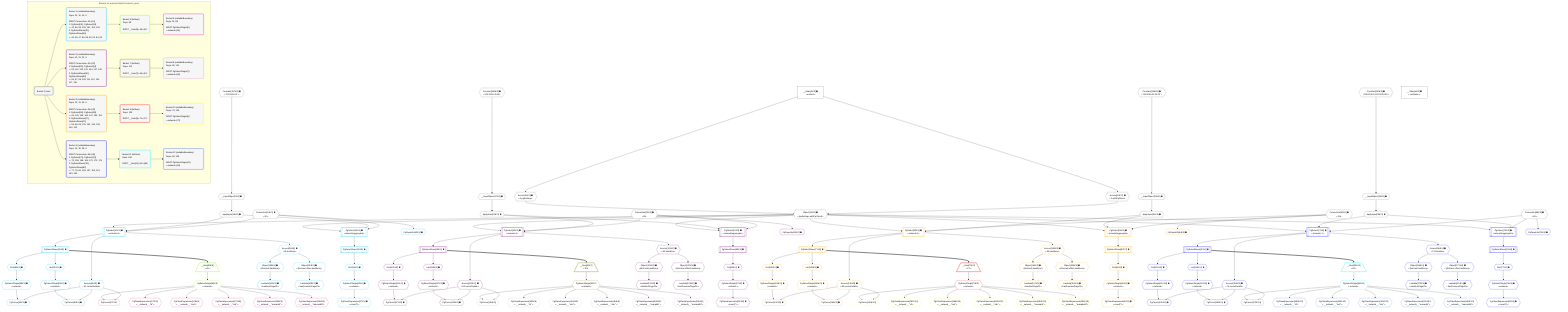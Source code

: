 %%{init: {'themeVariables': { 'fontSize': '12px'}}}%%
graph TD
    classDef path fill:#eee,stroke:#000,color:#000
    classDef plan fill:#fff,stroke-width:1px,color:#000
    classDef itemplan fill:#fff,stroke-width:2px,color:#000
    classDef unbatchedplan fill:#dff,stroke-width:1px,color:#000
    classDef sideeffectplan fill:#fcc,stroke-width:2px,color:#000
    classDef bucket fill:#f6f6f6,color:#000,stroke-width:2px,text-align:left


    %% plan dependencies
    __InputObject7{{"__InputObject[7∈0] ➊"}}:::plan
    Constant197{{"Constant[197∈0] ➊<br />ᐸ'192.168.0.0'ᐳ"}}:::plan
    Constant197 --> __InputObject7
    Object13{{"Object[13∈0] ➊<br />ᐸ{pgSettings,withPgClient}ᐳ"}}:::plan
    Access11{{"Access[11∈0] ➊<br />ᐸ2.pgSettingsᐳ"}}:::plan
    Access12{{"Access[12∈0] ➊<br />ᐸ2.withPgClientᐳ"}}:::plan
    Access11 & Access12 --> Object13
    __InputObject17{{"__InputObject[17∈0] ➊"}}:::plan
    Constant198{{"Constant[198∈0] ➊<br />ᐸ'192.168.0.0/16'ᐳ"}}:::plan
    Constant198 --> __InputObject17
    __InputObject25{{"__InputObject[25∈0] ➊"}}:::plan
    Constant199{{"Constant[199∈0] ➊<br />ᐸ'08:00:2b:01:02:03'ᐳ"}}:::plan
    Constant199 --> __InputObject25
    __InputObject33{{"__InputObject[33∈0] ➊"}}:::plan
    Constant200{{"Constant[200∈0] ➊<br />ᐸ'08:00:2b:01:02:03:04:05'ᐳ"}}:::plan
    Constant200 --> __InputObject33
    __Value2["__Value[2∈0] ➊<br />ᐸcontextᐳ"]:::plan
    __Value2 --> Access11
    __Value2 --> Access12
    ApplyInput15{{"ApplyInput[15∈0] ➊"}}:::plan
    __InputObject7 --> ApplyInput15
    ApplyInput23{{"ApplyInput[23∈0] ➊"}}:::plan
    __InputObject17 --> ApplyInput23
    ApplyInput31{{"ApplyInput[31∈0] ➊"}}:::plan
    __InputObject25 --> ApplyInput31
    ApplyInput39{{"ApplyInput[39∈0] ➊"}}:::plan
    __InputObject33 --> ApplyInput39
    __Value4["__Value[4∈0] ➊<br />ᐸrootValueᐳ"]:::plan
    Connection14{{"Connection[14∈0] ➊<br />ᐸ10ᐳ"}}:::plan
    Connection22{{"Connection[22∈0] ➊<br />ᐸ20ᐳ"}}:::plan
    Connection30{{"Connection[30∈0] ➊<br />ᐸ28ᐳ"}}:::plan
    Connection38{{"Connection[38∈0] ➊<br />ᐸ36ᐳ"}}:::plan
    Object104{{"Object[104∈1] ➊<br />ᐸ{first,last,offset,hasMore}ᐳ"}}:::plan
    Access99{{"Access[99∈1] ➊<br />ᐸ41.hasMoreᐳ"}}:::plan
    Access99 --> Object104
    PgSelect41[["PgSelect[41∈1] ➊<br />ᐸnetwork+1ᐳ"]]:::plan
    Object13 & ApplyInput15 & Connection14 --> PgSelect41
    PgSelect43[["PgSelect[43∈1] ➊<br />ᐸnetwork(aggregate)ᐳ"]]:::plan
    Object13 & ApplyInput15 & Connection14 --> PgSelect43
    Object100{{"Object[100∈1] ➊<br />ᐸ{first,last,hasMore}ᐳ"}}:::plan
    Access99 --> Object100
    PgCursor90{{"PgCursor[90∈1] ➊"}}:::plan
    PgSelectSingle88{{"PgSelectSingle[88∈1] ➊<br />ᐸnetworkᐳ"}}:::plan
    Access89{{"Access[89∈1] ➊<br />ᐸ41.cursorDetailsᐳ"}}:::plan
    PgSelectSingle88 & Access89 --> PgCursor90
    PgCursor96{{"PgCursor[96∈1] ➊"}}:::plan
    PgSelectSingle94{{"PgSelectSingle[94∈1] ➊<br />ᐸnetworkᐳ"}}:::plan
    PgSelectSingle94 & Access89 --> PgCursor96
    PgPageInfo42{{"PgPageInfo[42∈1] ➊"}}:::plan
    Connection14 --> PgPageInfo42
    First44{{"First[44∈1] ➊"}}:::plan
    PgSelectRows45[["PgSelectRows[45∈1] ➊"]]:::plan
    PgSelectRows45 --> First44
    PgSelect43 --> PgSelectRows45
    PgSelectSingle46{{"PgSelectSingle[46∈1] ➊<br />ᐸnetworkᐳ"}}:::plan
    First44 --> PgSelectSingle46
    PgClassExpression47{{"PgClassExpression[47∈1] ➊<br />ᐸcount(*)ᐳ"}}:::plan
    PgSelectSingle46 --> PgClassExpression47
    PgSelectRows49[["PgSelectRows[49∈1] ➊"]]:::plan
    PgSelect41 --> PgSelectRows49
    First86{{"First[86∈1] ➊"}}:::plan
    PgSelectRows49 --> First86
    First86 --> PgSelectSingle88
    PgSelect41 --> Access89
    Last92{{"Last[92∈1] ➊"}}:::plan
    PgSelectRows49 --> Last92
    Last92 --> PgSelectSingle94
    PgSelect41 --> Access99
    Lambda101{{"Lambda[101∈1] ➊<br />ᐸhasNextPageCbᐳ"}}:::plan
    Object100 --> Lambda101
    Lambda105{{"Lambda[105∈1] ➊<br />ᐸhasPreviousPageCbᐳ"}}:::plan
    Object104 --> Lambda105
    __Item50[/"__Item[50∈5]<br />ᐸ49ᐳ"\]:::itemplan
    PgSelectRows49 ==> __Item50
    PgSelectSingle51{{"PgSelectSingle[51∈5]<br />ᐸnetworkᐳ"}}:::plan
    __Item50 --> PgSelectSingle51
    PgCursor107{{"PgCursor[107∈6]"}}:::plan
    PgSelectSingle51 & Access89 --> PgCursor107
    PgClassExpression177{{"PgClassExpression[177∈6]<br />ᐸ__network__.”id”ᐳ"}}:::plan
    PgSelectSingle51 --> PgClassExpression177
    PgClassExpression178{{"PgClassExpression[178∈6]<br />ᐸ__network__.”inet”ᐳ"}}:::plan
    PgSelectSingle51 --> PgClassExpression178
    PgClassExpression179{{"PgClassExpression[179∈6]<br />ᐸ__network__.”cidr”ᐳ"}}:::plan
    PgSelectSingle51 --> PgClassExpression179
    PgClassExpression180{{"PgClassExpression[180∈6]<br />ᐸ__network__.”macaddr”ᐳ"}}:::plan
    PgSelectSingle51 --> PgClassExpression180
    PgClassExpression181{{"PgClassExpression[181∈6]<br />ᐸ__network__.”macaddr8”ᐳ"}}:::plan
    PgSelectSingle51 --> PgClassExpression181
    Object127{{"Object[127∈2] ➊<br />ᐸ{first,last,offset,hasMore}ᐳ"}}:::plan
    Access122{{"Access[122∈2] ➊<br />ᐸ52.hasMoreᐳ"}}:::plan
    Access122 --> Object127
    PgSelect52[["PgSelect[52∈2] ➊<br />ᐸnetwork+1ᐳ"]]:::plan
    Object13 & ApplyInput23 & Connection22 --> PgSelect52
    PgSelect54[["PgSelect[54∈2] ➊<br />ᐸnetwork(aggregate)ᐳ"]]:::plan
    Object13 & ApplyInput23 & Connection22 --> PgSelect54
    Object123{{"Object[123∈2] ➊<br />ᐸ{first,last,hasMore}ᐳ"}}:::plan
    Access122 --> Object123
    PgCursor113{{"PgCursor[113∈2] ➊"}}:::plan
    PgSelectSingle111{{"PgSelectSingle[111∈2] ➊<br />ᐸnetworkᐳ"}}:::plan
    Access112{{"Access[112∈2] ➊<br />ᐸ52.cursorDetailsᐳ"}}:::plan
    PgSelectSingle111 & Access112 --> PgCursor113
    PgCursor119{{"PgCursor[119∈2] ➊"}}:::plan
    PgSelectSingle117{{"PgSelectSingle[117∈2] ➊<br />ᐸnetworkᐳ"}}:::plan
    PgSelectSingle117 & Access112 --> PgCursor119
    PgPageInfo53{{"PgPageInfo[53∈2] ➊"}}:::plan
    Connection22 --> PgPageInfo53
    First55{{"First[55∈2] ➊"}}:::plan
    PgSelectRows56[["PgSelectRows[56∈2] ➊"]]:::plan
    PgSelectRows56 --> First55
    PgSelect54 --> PgSelectRows56
    PgSelectSingle57{{"PgSelectSingle[57∈2] ➊<br />ᐸnetworkᐳ"}}:::plan
    First55 --> PgSelectSingle57
    PgClassExpression58{{"PgClassExpression[58∈2] ➊<br />ᐸcount(*)ᐳ"}}:::plan
    PgSelectSingle57 --> PgClassExpression58
    PgSelectRows60[["PgSelectRows[60∈2] ➊"]]:::plan
    PgSelect52 --> PgSelectRows60
    First109{{"First[109∈2] ➊"}}:::plan
    PgSelectRows60 --> First109
    First109 --> PgSelectSingle111
    PgSelect52 --> Access112
    Last115{{"Last[115∈2] ➊"}}:::plan
    PgSelectRows60 --> Last115
    Last115 --> PgSelectSingle117
    PgSelect52 --> Access122
    Lambda124{{"Lambda[124∈2] ➊<br />ᐸhasNextPageCbᐳ"}}:::plan
    Object123 --> Lambda124
    Lambda128{{"Lambda[128∈2] ➊<br />ᐸhasPreviousPageCbᐳ"}}:::plan
    Object127 --> Lambda128
    __Item61[/"__Item[61∈7]<br />ᐸ60ᐳ"\]:::itemplan
    PgSelectRows60 ==> __Item61
    PgSelectSingle62{{"PgSelectSingle[62∈7]<br />ᐸnetworkᐳ"}}:::plan
    __Item61 --> PgSelectSingle62
    PgCursor130{{"PgCursor[130∈8]"}}:::plan
    PgSelectSingle62 & Access112 --> PgCursor130
    PgClassExpression182{{"PgClassExpression[182∈8]<br />ᐸ__network__.”id”ᐳ"}}:::plan
    PgSelectSingle62 --> PgClassExpression182
    PgClassExpression183{{"PgClassExpression[183∈8]<br />ᐸ__network__.”inet”ᐳ"}}:::plan
    PgSelectSingle62 --> PgClassExpression183
    PgClassExpression184{{"PgClassExpression[184∈8]<br />ᐸ__network__.”cidr”ᐳ"}}:::plan
    PgSelectSingle62 --> PgClassExpression184
    PgClassExpression185{{"PgClassExpression[185∈8]<br />ᐸ__network__.”macaddr”ᐳ"}}:::plan
    PgSelectSingle62 --> PgClassExpression185
    PgClassExpression186{{"PgClassExpression[186∈8]<br />ᐸ__network__.”macaddr8”ᐳ"}}:::plan
    PgSelectSingle62 --> PgClassExpression186
    Object150{{"Object[150∈3] ➊<br />ᐸ{first,last,offset,hasMore}ᐳ"}}:::plan
    Access145{{"Access[145∈3] ➊<br />ᐸ63.hasMoreᐳ"}}:::plan
    Access145 --> Object150
    PgSelect63[["PgSelect[63∈3] ➊<br />ᐸnetwork+1ᐳ"]]:::plan
    Object13 & ApplyInput31 & Connection30 --> PgSelect63
    PgSelect65[["PgSelect[65∈3] ➊<br />ᐸnetwork(aggregate)ᐳ"]]:::plan
    Object13 & ApplyInput31 & Connection30 --> PgSelect65
    Object146{{"Object[146∈3] ➊<br />ᐸ{first,last,hasMore}ᐳ"}}:::plan
    Access145 --> Object146
    PgCursor136{{"PgCursor[136∈3] ➊"}}:::plan
    PgSelectSingle134{{"PgSelectSingle[134∈3] ➊<br />ᐸnetworkᐳ"}}:::plan
    Access135{{"Access[135∈3] ➊<br />ᐸ63.cursorDetailsᐳ"}}:::plan
    PgSelectSingle134 & Access135 --> PgCursor136
    PgCursor142{{"PgCursor[142∈3] ➊"}}:::plan
    PgSelectSingle140{{"PgSelectSingle[140∈3] ➊<br />ᐸnetworkᐳ"}}:::plan
    PgSelectSingle140 & Access135 --> PgCursor142
    PgPageInfo64{{"PgPageInfo[64∈3] ➊"}}:::plan
    Connection30 --> PgPageInfo64
    First66{{"First[66∈3] ➊"}}:::plan
    PgSelectRows67[["PgSelectRows[67∈3] ➊"]]:::plan
    PgSelectRows67 --> First66
    PgSelect65 --> PgSelectRows67
    PgSelectSingle68{{"PgSelectSingle[68∈3] ➊<br />ᐸnetworkᐳ"}}:::plan
    First66 --> PgSelectSingle68
    PgClassExpression69{{"PgClassExpression[69∈3] ➊<br />ᐸcount(*)ᐳ"}}:::plan
    PgSelectSingle68 --> PgClassExpression69
    PgSelectRows71[["PgSelectRows[71∈3] ➊"]]:::plan
    PgSelect63 --> PgSelectRows71
    First132{{"First[132∈3] ➊"}}:::plan
    PgSelectRows71 --> First132
    First132 --> PgSelectSingle134
    PgSelect63 --> Access135
    Last138{{"Last[138∈3] ➊"}}:::plan
    PgSelectRows71 --> Last138
    Last138 --> PgSelectSingle140
    PgSelect63 --> Access145
    Lambda147{{"Lambda[147∈3] ➊<br />ᐸhasNextPageCbᐳ"}}:::plan
    Object146 --> Lambda147
    Lambda151{{"Lambda[151∈3] ➊<br />ᐸhasPreviousPageCbᐳ"}}:::plan
    Object150 --> Lambda151
    __Item72[/"__Item[72∈9]<br />ᐸ71ᐳ"\]:::itemplan
    PgSelectRows71 ==> __Item72
    PgSelectSingle73{{"PgSelectSingle[73∈9]<br />ᐸnetworkᐳ"}}:::plan
    __Item72 --> PgSelectSingle73
    PgCursor153{{"PgCursor[153∈10]"}}:::plan
    PgSelectSingle73 & Access135 --> PgCursor153
    PgClassExpression187{{"PgClassExpression[187∈10]<br />ᐸ__network__.”id”ᐳ"}}:::plan
    PgSelectSingle73 --> PgClassExpression187
    PgClassExpression188{{"PgClassExpression[188∈10]<br />ᐸ__network__.”inet”ᐳ"}}:::plan
    PgSelectSingle73 --> PgClassExpression188
    PgClassExpression189{{"PgClassExpression[189∈10]<br />ᐸ__network__.”cidr”ᐳ"}}:::plan
    PgSelectSingle73 --> PgClassExpression189
    PgClassExpression190{{"PgClassExpression[190∈10]<br />ᐸ__network__.”macaddr”ᐳ"}}:::plan
    PgSelectSingle73 --> PgClassExpression190
    PgClassExpression191{{"PgClassExpression[191∈10]<br />ᐸ__network__.”macaddr8”ᐳ"}}:::plan
    PgSelectSingle73 --> PgClassExpression191
    Object173{{"Object[173∈4] ➊<br />ᐸ{first,last,offset,hasMore}ᐳ"}}:::plan
    Access168{{"Access[168∈4] ➊<br />ᐸ74.hasMoreᐳ"}}:::plan
    Access168 --> Object173
    PgSelect74[["PgSelect[74∈4] ➊<br />ᐸnetwork+1ᐳ"]]:::plan
    Object13 & ApplyInput39 & Connection38 --> PgSelect74
    PgSelect76[["PgSelect[76∈4] ➊<br />ᐸnetwork(aggregate)ᐳ"]]:::plan
    Object13 & ApplyInput39 & Connection38 --> PgSelect76
    Object169{{"Object[169∈4] ➊<br />ᐸ{first,last,hasMore}ᐳ"}}:::plan
    Access168 --> Object169
    PgCursor159{{"PgCursor[159∈4] ➊"}}:::plan
    PgSelectSingle157{{"PgSelectSingle[157∈4] ➊<br />ᐸnetworkᐳ"}}:::plan
    Access158{{"Access[158∈4] ➊<br />ᐸ74.cursorDetailsᐳ"}}:::plan
    PgSelectSingle157 & Access158 --> PgCursor159
    PgCursor165{{"PgCursor[165∈4] ➊"}}:::plan
    PgSelectSingle163{{"PgSelectSingle[163∈4] ➊<br />ᐸnetworkᐳ"}}:::plan
    PgSelectSingle163 & Access158 --> PgCursor165
    PgPageInfo75{{"PgPageInfo[75∈4] ➊"}}:::plan
    Connection38 --> PgPageInfo75
    First77{{"First[77∈4] ➊"}}:::plan
    PgSelectRows78[["PgSelectRows[78∈4] ➊"]]:::plan
    PgSelectRows78 --> First77
    PgSelect76 --> PgSelectRows78
    PgSelectSingle79{{"PgSelectSingle[79∈4] ➊<br />ᐸnetworkᐳ"}}:::plan
    First77 --> PgSelectSingle79
    PgClassExpression80{{"PgClassExpression[80∈4] ➊<br />ᐸcount(*)ᐳ"}}:::plan
    PgSelectSingle79 --> PgClassExpression80
    PgSelectRows82[["PgSelectRows[82∈4] ➊"]]:::plan
    PgSelect74 --> PgSelectRows82
    First155{{"First[155∈4] ➊"}}:::plan
    PgSelectRows82 --> First155
    First155 --> PgSelectSingle157
    PgSelect74 --> Access158
    Last161{{"Last[161∈4] ➊"}}:::plan
    PgSelectRows82 --> Last161
    Last161 --> PgSelectSingle163
    PgSelect74 --> Access168
    Lambda170{{"Lambda[170∈4] ➊<br />ᐸhasNextPageCbᐳ"}}:::plan
    Object169 --> Lambda170
    Lambda174{{"Lambda[174∈4] ➊<br />ᐸhasPreviousPageCbᐳ"}}:::plan
    Object173 --> Lambda174
    __Item83[/"__Item[83∈11]<br />ᐸ82ᐳ"\]:::itemplan
    PgSelectRows82 ==> __Item83
    PgSelectSingle84{{"PgSelectSingle[84∈11]<br />ᐸnetworkᐳ"}}:::plan
    __Item83 --> PgSelectSingle84
    PgCursor176{{"PgCursor[176∈12]"}}:::plan
    PgSelectSingle84 & Access158 --> PgCursor176
    PgClassExpression192{{"PgClassExpression[192∈12]<br />ᐸ__network__.”id”ᐳ"}}:::plan
    PgSelectSingle84 --> PgClassExpression192
    PgClassExpression193{{"PgClassExpression[193∈12]<br />ᐸ__network__.”inet”ᐳ"}}:::plan
    PgSelectSingle84 --> PgClassExpression193
    PgClassExpression194{{"PgClassExpression[194∈12]<br />ᐸ__network__.”cidr”ᐳ"}}:::plan
    PgSelectSingle84 --> PgClassExpression194
    PgClassExpression195{{"PgClassExpression[195∈12]<br />ᐸ__network__.”macaddr”ᐳ"}}:::plan
    PgSelectSingle84 --> PgClassExpression195
    PgClassExpression196{{"PgClassExpression[196∈12]<br />ᐸ__network__.”macaddr8”ᐳ"}}:::plan
    PgSelectSingle84 --> PgClassExpression196

    %% define steps

    subgraph "Buckets for queries/v4/pg11.network_types"
    Bucket0("Bucket 0 (root)"):::bucket
    classDef bucket0 stroke:#696969
    class Bucket0,__Value2,__Value4,__InputObject7,Access11,Access12,Object13,Connection14,ApplyInput15,__InputObject17,Connection22,ApplyInput23,__InputObject25,Connection30,ApplyInput31,__InputObject33,Connection38,ApplyInput39,Constant197,Constant198,Constant199,Constant200 bucket0
    Bucket1("Bucket 1 (nullableBoundary)<br />Deps: 13, 15, 14, 6<br /><br />ROOT Connectionᐸ10ᐳ[14]<br />1: PgSelect[41], PgSelect[43]<br />ᐳ: 42, 89, 99, 100, 101, 104, 105<br />2: PgSelectRows[45], PgSelectRows[49]<br />ᐳ: 44, 46, 47, 86, 88, 90, 92, 94, 96"):::bucket
    classDef bucket1 stroke:#00bfff
    class Bucket1,PgSelect41,PgPageInfo42,PgSelect43,First44,PgSelectRows45,PgSelectSingle46,PgClassExpression47,PgSelectRows49,First86,PgSelectSingle88,Access89,PgCursor90,Last92,PgSelectSingle94,PgCursor96,Access99,Object100,Lambda101,Object104,Lambda105 bucket1
    Bucket2("Bucket 2 (nullableBoundary)<br />Deps: 13, 23, 22, 6<br /><br />ROOT Connectionᐸ20ᐳ[22]<br />1: PgSelect[52], PgSelect[54]<br />ᐳ: 53, 112, 122, 123, 124, 127, 128<br />2: PgSelectRows[56], PgSelectRows[60]<br />ᐳ: 55, 57, 58, 109, 111, 113, 115, 117, 119"):::bucket
    classDef bucket2 stroke:#7f007f
    class Bucket2,PgSelect52,PgPageInfo53,PgSelect54,First55,PgSelectRows56,PgSelectSingle57,PgClassExpression58,PgSelectRows60,First109,PgSelectSingle111,Access112,PgCursor113,Last115,PgSelectSingle117,PgCursor119,Access122,Object123,Lambda124,Object127,Lambda128 bucket2
    Bucket3("Bucket 3 (nullableBoundary)<br />Deps: 13, 31, 30, 6<br /><br />ROOT Connectionᐸ28ᐳ[30]<br />1: PgSelect[63], PgSelect[65]<br />ᐳ: 64, 135, 145, 146, 147, 150, 151<br />2: PgSelectRows[67], PgSelectRows[71]<br />ᐳ: 66, 68, 69, 132, 134, 136, 138, 140, 142"):::bucket
    classDef bucket3 stroke:#ffa500
    class Bucket3,PgSelect63,PgPageInfo64,PgSelect65,First66,PgSelectRows67,PgSelectSingle68,PgClassExpression69,PgSelectRows71,First132,PgSelectSingle134,Access135,PgCursor136,Last138,PgSelectSingle140,PgCursor142,Access145,Object146,Lambda147,Object150,Lambda151 bucket3
    Bucket4("Bucket 4 (nullableBoundary)<br />Deps: 13, 39, 38, 6<br /><br />ROOT Connectionᐸ36ᐳ[38]<br />1: PgSelect[74], PgSelect[76]<br />ᐳ: 75, 158, 168, 169, 170, 173, 174<br />2: PgSelectRows[78], PgSelectRows[82]<br />ᐳ: 77, 79, 80, 155, 157, 159, 161, 163, 165"):::bucket
    classDef bucket4 stroke:#0000ff
    class Bucket4,PgSelect74,PgPageInfo75,PgSelect76,First77,PgSelectRows78,PgSelectSingle79,PgClassExpression80,PgSelectRows82,First155,PgSelectSingle157,Access158,PgCursor159,Last161,PgSelectSingle163,PgCursor165,Access168,Object169,Lambda170,Object173,Lambda174 bucket4
    Bucket5("Bucket 5 (listItem)<br />Deps: 89<br /><br />ROOT __Item{5}ᐸ49ᐳ[50]"):::bucket
    classDef bucket5 stroke:#7fff00
    class Bucket5,__Item50,PgSelectSingle51 bucket5
    Bucket6("Bucket 6 (nullableBoundary)<br />Deps: 51, 89<br /><br />ROOT PgSelectSingle{5}ᐸnetworkᐳ[51]"):::bucket
    classDef bucket6 stroke:#ff1493
    class Bucket6,PgCursor107,PgClassExpression177,PgClassExpression178,PgClassExpression179,PgClassExpression180,PgClassExpression181 bucket6
    Bucket7("Bucket 7 (listItem)<br />Deps: 112<br /><br />ROOT __Item{7}ᐸ60ᐳ[61]"):::bucket
    classDef bucket7 stroke:#808000
    class Bucket7,__Item61,PgSelectSingle62 bucket7
    Bucket8("Bucket 8 (nullableBoundary)<br />Deps: 62, 112<br /><br />ROOT PgSelectSingle{7}ᐸnetworkᐳ[62]"):::bucket
    classDef bucket8 stroke:#dda0dd
    class Bucket8,PgCursor130,PgClassExpression182,PgClassExpression183,PgClassExpression184,PgClassExpression185,PgClassExpression186 bucket8
    Bucket9("Bucket 9 (listItem)<br />Deps: 135<br /><br />ROOT __Item{9}ᐸ71ᐳ[72]"):::bucket
    classDef bucket9 stroke:#ff0000
    class Bucket9,__Item72,PgSelectSingle73 bucket9
    Bucket10("Bucket 10 (nullableBoundary)<br />Deps: 73, 135<br /><br />ROOT PgSelectSingle{9}ᐸnetworkᐳ[73]"):::bucket
    classDef bucket10 stroke:#ffff00
    class Bucket10,PgCursor153,PgClassExpression187,PgClassExpression188,PgClassExpression189,PgClassExpression190,PgClassExpression191 bucket10
    Bucket11("Bucket 11 (listItem)<br />Deps: 158<br /><br />ROOT __Item{11}ᐸ82ᐳ[83]"):::bucket
    classDef bucket11 stroke:#00ffff
    class Bucket11,__Item83,PgSelectSingle84 bucket11
    Bucket12("Bucket 12 (nullableBoundary)<br />Deps: 84, 158<br /><br />ROOT PgSelectSingle{11}ᐸnetworkᐳ[84]"):::bucket
    classDef bucket12 stroke:#4169e1
    class Bucket12,PgCursor176,PgClassExpression192,PgClassExpression193,PgClassExpression194,PgClassExpression195,PgClassExpression196 bucket12
    Bucket0 --> Bucket1 & Bucket2 & Bucket3 & Bucket4
    Bucket1 --> Bucket5
    Bucket2 --> Bucket7
    Bucket3 --> Bucket9
    Bucket4 --> Bucket11
    Bucket5 --> Bucket6
    Bucket7 --> Bucket8
    Bucket9 --> Bucket10
    Bucket11 --> Bucket12
    end